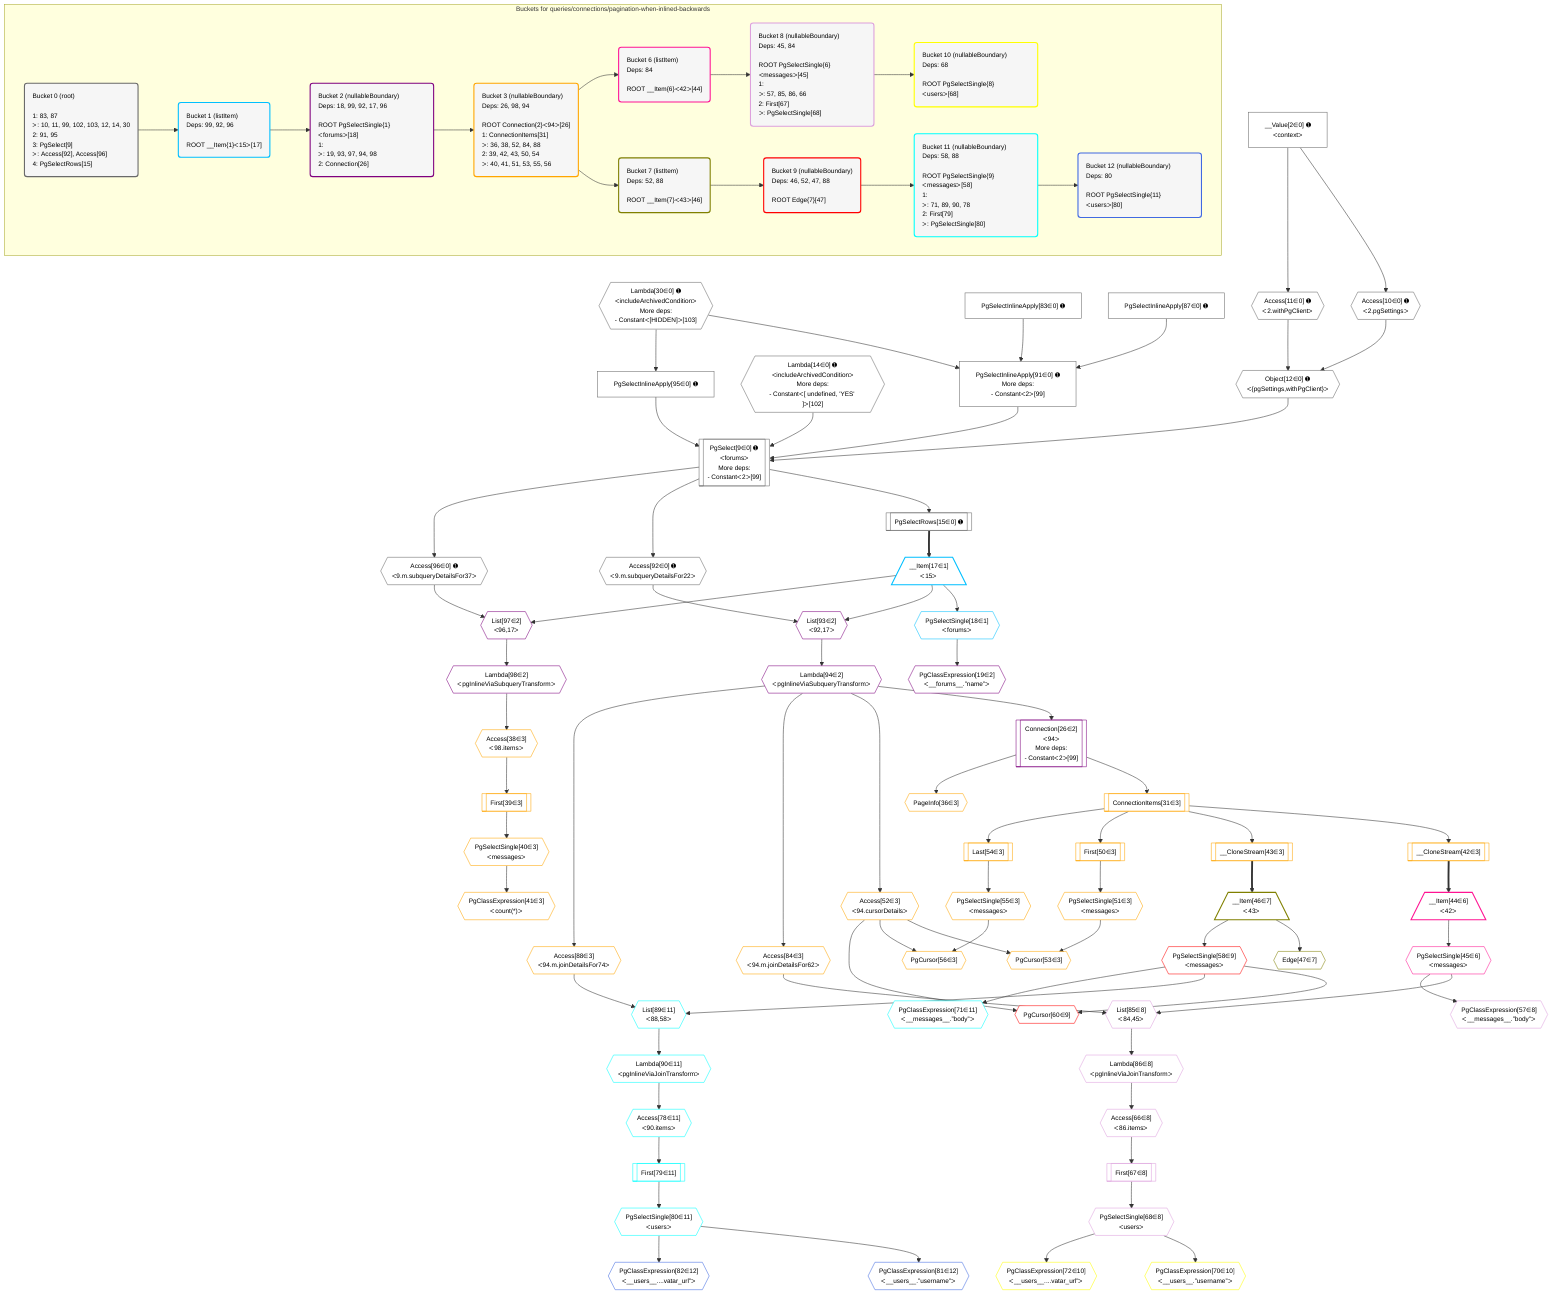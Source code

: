 %%{init: {'themeVariables': { 'fontSize': '12px'}}}%%
graph TD
    classDef path fill:#eee,stroke:#000,color:#000
    classDef plan fill:#fff,stroke-width:1px,color:#000
    classDef itemplan fill:#fff,stroke-width:2px,color:#000
    classDef unbatchedplan fill:#dff,stroke-width:1px,color:#000
    classDef sideeffectplan fill:#fcc,stroke-width:2px,color:#000
    classDef bucket fill:#f6f6f6,color:#000,stroke-width:2px,text-align:left

    subgraph "Buckets for queries/connections/pagination-when-inlined-backwards"
    Bucket0("Bucket 0 (root)<br /><br />1: 83, 87<br />ᐳ: 10, 11, 99, 102, 103, 12, 14, 30<br />2: 91, 95<br />3: PgSelect[9]<br />ᐳ: Access[92], Access[96]<br />4: PgSelectRows[15]"):::bucket
    Bucket1("Bucket 1 (listItem)<br />Deps: 99, 92, 96<br /><br />ROOT __Item{1}ᐸ15ᐳ[17]"):::bucket
    Bucket2("Bucket 2 (nullableBoundary)<br />Deps: 18, 99, 92, 17, 96<br /><br />ROOT PgSelectSingle{1}ᐸforumsᐳ[18]<br />1: <br />ᐳ: 19, 93, 97, 94, 98<br />2: Connection[26]"):::bucket
    Bucket3("Bucket 3 (nullableBoundary)<br />Deps: 26, 98, 94<br /><br />ROOT Connection{2}ᐸ94ᐳ[26]<br />1: ConnectionItems[31]<br />ᐳ: 36, 38, 52, 84, 88<br />2: 39, 42, 43, 50, 54<br />ᐳ: 40, 41, 51, 53, 55, 56"):::bucket
    Bucket6("Bucket 6 (listItem)<br />Deps: 84<br /><br />ROOT __Item{6}ᐸ42ᐳ[44]"):::bucket
    Bucket7("Bucket 7 (listItem)<br />Deps: 52, 88<br /><br />ROOT __Item{7}ᐸ43ᐳ[46]"):::bucket
    Bucket8("Bucket 8 (nullableBoundary)<br />Deps: 45, 84<br /><br />ROOT PgSelectSingle{6}ᐸmessagesᐳ[45]<br />1: <br />ᐳ: 57, 85, 86, 66<br />2: First[67]<br />ᐳ: PgSelectSingle[68]"):::bucket
    Bucket9("Bucket 9 (nullableBoundary)<br />Deps: 46, 52, 47, 88<br /><br />ROOT Edge{7}[47]"):::bucket
    Bucket10("Bucket 10 (nullableBoundary)<br />Deps: 68<br /><br />ROOT PgSelectSingle{8}ᐸusersᐳ[68]"):::bucket
    Bucket11("Bucket 11 (nullableBoundary)<br />Deps: 58, 88<br /><br />ROOT PgSelectSingle{9}ᐸmessagesᐳ[58]<br />1: <br />ᐳ: 71, 89, 90, 78<br />2: First[79]<br />ᐳ: PgSelectSingle[80]"):::bucket
    Bucket12("Bucket 12 (nullableBoundary)<br />Deps: 80<br /><br />ROOT PgSelectSingle{11}ᐸusersᐳ[80]"):::bucket
    end
    Bucket0 --> Bucket1
    Bucket1 --> Bucket2
    Bucket2 --> Bucket3
    Bucket3 --> Bucket6 & Bucket7
    Bucket6 --> Bucket8
    Bucket7 --> Bucket9
    Bucket8 --> Bucket10
    Bucket9 --> Bucket11
    Bucket11 --> Bucket12

    %% plan dependencies
    PgSelect9[["PgSelect[9∈0] ➊<br />ᐸforumsᐳ<br />More deps:<br />- Constantᐸ2ᐳ[99]"]]:::plan
    Object12{{"Object[12∈0] ➊<br />ᐸ{pgSettings,withPgClient}ᐳ"}}:::plan
    Lambda14{{"Lambda[14∈0] ➊<br />ᐸincludeArchivedConditionᐳ<br />More deps:<br />- Constantᐸ[ undefined, 'YES' ]ᐳ[102]"}}:::plan
    PgSelectInlineApply91["PgSelectInlineApply[91∈0] ➊<br />More deps:<br />- Constantᐸ2ᐳ[99]"]:::plan
    PgSelectInlineApply95["PgSelectInlineApply[95∈0] ➊"]:::plan
    Object12 & Lambda14 & PgSelectInlineApply91 & PgSelectInlineApply95 --> PgSelect9
    Lambda30{{"Lambda[30∈0] ➊<br />ᐸincludeArchivedConditionᐳ<br />More deps:<br />- Constantᐸ[HIDDEN]ᐳ[103]"}}:::plan
    PgSelectInlineApply83["PgSelectInlineApply[83∈0] ➊"]:::plan
    PgSelectInlineApply87["PgSelectInlineApply[87∈0] ➊"]:::plan
    Lambda30 & PgSelectInlineApply83 & PgSelectInlineApply87 --> PgSelectInlineApply91
    Access10{{"Access[10∈0] ➊<br />ᐸ2.pgSettingsᐳ"}}:::plan
    Access11{{"Access[11∈0] ➊<br />ᐸ2.withPgClientᐳ"}}:::plan
    Access10 & Access11 --> Object12
    __Value2["__Value[2∈0] ➊<br />ᐸcontextᐳ"]:::plan
    __Value2 --> Access10
    __Value2 --> Access11
    PgSelectRows15[["PgSelectRows[15∈0] ➊"]]:::plan
    PgSelect9 --> PgSelectRows15
    Access92{{"Access[92∈0] ➊<br />ᐸ9.m.subqueryDetailsFor22ᐳ"}}:::plan
    PgSelect9 --> Access92
    Lambda30 --> PgSelectInlineApply95
    Access96{{"Access[96∈0] ➊<br />ᐸ9.m.subqueryDetailsFor37ᐳ"}}:::plan
    PgSelect9 --> Access96
    __Item17[/"__Item[17∈1]<br />ᐸ15ᐳ"\]:::itemplan
    PgSelectRows15 ==> __Item17
    PgSelectSingle18{{"PgSelectSingle[18∈1]<br />ᐸforumsᐳ"}}:::plan
    __Item17 --> PgSelectSingle18
    Connection26[["Connection[26∈2]<br />ᐸ94ᐳ<br />More deps:<br />- Constantᐸ2ᐳ[99]"]]:::plan
    Lambda94{{"Lambda[94∈2]<br />ᐸpgInlineViaSubqueryTransformᐳ"}}:::plan
    Lambda94 --> Connection26
    List93{{"List[93∈2]<br />ᐸ92,17ᐳ"}}:::plan
    Access92 & __Item17 --> List93
    List97{{"List[97∈2]<br />ᐸ96,17ᐳ"}}:::plan
    Access96 & __Item17 --> List97
    PgClassExpression19{{"PgClassExpression[19∈2]<br />ᐸ__forums__.”name”ᐳ"}}:::plan
    PgSelectSingle18 --> PgClassExpression19
    List93 --> Lambda94
    Lambda98{{"Lambda[98∈2]<br />ᐸpgInlineViaSubqueryTransformᐳ"}}:::plan
    List97 --> Lambda98
    PgCursor53{{"PgCursor[53∈3]"}}:::plan
    PgSelectSingle51{{"PgSelectSingle[51∈3]<br />ᐸmessagesᐳ"}}:::plan
    Access52{{"Access[52∈3]<br />ᐸ94.cursorDetailsᐳ"}}:::plan
    PgSelectSingle51 & Access52 --> PgCursor53
    PgCursor56{{"PgCursor[56∈3]"}}:::plan
    PgSelectSingle55{{"PgSelectSingle[55∈3]<br />ᐸmessagesᐳ"}}:::plan
    PgSelectSingle55 & Access52 --> PgCursor56
    ConnectionItems31[["ConnectionItems[31∈3]"]]:::plan
    Connection26 --> ConnectionItems31
    PageInfo36{{"PageInfo[36∈3]"}}:::plan
    Connection26 --> PageInfo36
    Access38{{"Access[38∈3]<br />ᐸ98.itemsᐳ"}}:::plan
    Lambda98 --> Access38
    First39[["First[39∈3]"]]:::plan
    Access38 --> First39
    PgSelectSingle40{{"PgSelectSingle[40∈3]<br />ᐸmessagesᐳ"}}:::plan
    First39 --> PgSelectSingle40
    PgClassExpression41{{"PgClassExpression[41∈3]<br />ᐸcount(*)ᐳ"}}:::plan
    PgSelectSingle40 --> PgClassExpression41
    __CloneStream42[["__CloneStream[42∈3]"]]:::plan
    ConnectionItems31 --> __CloneStream42
    __CloneStream43[["__CloneStream[43∈3]"]]:::plan
    ConnectionItems31 --> __CloneStream43
    First50[["First[50∈3]"]]:::plan
    ConnectionItems31 --> First50
    First50 --> PgSelectSingle51
    Lambda94 --> Access52
    Last54[["Last[54∈3]"]]:::plan
    ConnectionItems31 --> Last54
    Last54 --> PgSelectSingle55
    Access84{{"Access[84∈3]<br />ᐸ94.m.joinDetailsFor62ᐳ"}}:::plan
    Lambda94 --> Access84
    Access88{{"Access[88∈3]<br />ᐸ94.m.joinDetailsFor74ᐳ"}}:::plan
    Lambda94 --> Access88
    __Item44[/"__Item[44∈6]<br />ᐸ42ᐳ"\]:::itemplan
    __CloneStream42 ==> __Item44
    PgSelectSingle45{{"PgSelectSingle[45∈6]<br />ᐸmessagesᐳ"}}:::plan
    __Item44 --> PgSelectSingle45
    __Item46[/"__Item[46∈7]<br />ᐸ43ᐳ"\]:::itemplan
    __CloneStream43 ==> __Item46
    Edge47{{"Edge[47∈7]"}}:::plan
    __Item46 --> Edge47
    List85{{"List[85∈8]<br />ᐸ84,45ᐳ"}}:::plan
    Access84 & PgSelectSingle45 --> List85
    PgClassExpression57{{"PgClassExpression[57∈8]<br />ᐸ__messages__.”body”ᐳ"}}:::plan
    PgSelectSingle45 --> PgClassExpression57
    Access66{{"Access[66∈8]<br />ᐸ86.itemsᐳ"}}:::plan
    Lambda86{{"Lambda[86∈8]<br />ᐸpgInlineViaJoinTransformᐳ"}}:::plan
    Lambda86 --> Access66
    First67[["First[67∈8]"]]:::plan
    Access66 --> First67
    PgSelectSingle68{{"PgSelectSingle[68∈8]<br />ᐸusersᐳ"}}:::plan
    First67 --> PgSelectSingle68
    List85 --> Lambda86
    PgCursor60{{"PgCursor[60∈9]"}}:::plan
    PgSelectSingle58{{"PgSelectSingle[58∈9]<br />ᐸmessagesᐳ"}}:::plan
    PgSelectSingle58 & Access52 --> PgCursor60
    __Item46 --> PgSelectSingle58
    PgClassExpression70{{"PgClassExpression[70∈10]<br />ᐸ__users__.”username”ᐳ"}}:::plan
    PgSelectSingle68 --> PgClassExpression70
    PgClassExpression72{{"PgClassExpression[72∈10]<br />ᐸ__users__....vatar_url”ᐳ"}}:::plan
    PgSelectSingle68 --> PgClassExpression72
    List89{{"List[89∈11]<br />ᐸ88,58ᐳ"}}:::plan
    Access88 & PgSelectSingle58 --> List89
    PgClassExpression71{{"PgClassExpression[71∈11]<br />ᐸ__messages__.”body”ᐳ"}}:::plan
    PgSelectSingle58 --> PgClassExpression71
    Access78{{"Access[78∈11]<br />ᐸ90.itemsᐳ"}}:::plan
    Lambda90{{"Lambda[90∈11]<br />ᐸpgInlineViaJoinTransformᐳ"}}:::plan
    Lambda90 --> Access78
    First79[["First[79∈11]"]]:::plan
    Access78 --> First79
    PgSelectSingle80{{"PgSelectSingle[80∈11]<br />ᐸusersᐳ"}}:::plan
    First79 --> PgSelectSingle80
    List89 --> Lambda90
    PgClassExpression81{{"PgClassExpression[81∈12]<br />ᐸ__users__.”username”ᐳ"}}:::plan
    PgSelectSingle80 --> PgClassExpression81
    PgClassExpression82{{"PgClassExpression[82∈12]<br />ᐸ__users__....vatar_url”ᐳ"}}:::plan
    PgSelectSingle80 --> PgClassExpression82

    %% define steps
    classDef bucket0 stroke:#696969
    class Bucket0,__Value2,PgSelect9,Access10,Access11,Object12,Lambda14,PgSelectRows15,Lambda30,PgSelectInlineApply83,PgSelectInlineApply87,PgSelectInlineApply91,Access92,PgSelectInlineApply95,Access96 bucket0
    classDef bucket1 stroke:#00bfff
    class Bucket1,__Item17,PgSelectSingle18 bucket1
    classDef bucket2 stroke:#7f007f
    class Bucket2,PgClassExpression19,Connection26,List93,Lambda94,List97,Lambda98 bucket2
    classDef bucket3 stroke:#ffa500
    class Bucket3,ConnectionItems31,PageInfo36,Access38,First39,PgSelectSingle40,PgClassExpression41,__CloneStream42,__CloneStream43,First50,PgSelectSingle51,Access52,PgCursor53,Last54,PgSelectSingle55,PgCursor56,Access84,Access88 bucket3
    classDef bucket6 stroke:#ff1493
    class Bucket6,__Item44,PgSelectSingle45 bucket6
    classDef bucket7 stroke:#808000
    class Bucket7,__Item46,Edge47 bucket7
    classDef bucket8 stroke:#dda0dd
    class Bucket8,PgClassExpression57,Access66,First67,PgSelectSingle68,List85,Lambda86 bucket8
    classDef bucket9 stroke:#ff0000
    class Bucket9,PgSelectSingle58,PgCursor60 bucket9
    classDef bucket10 stroke:#ffff00
    class Bucket10,PgClassExpression70,PgClassExpression72 bucket10
    classDef bucket11 stroke:#00ffff
    class Bucket11,PgClassExpression71,Access78,First79,PgSelectSingle80,List89,Lambda90 bucket11
    classDef bucket12 stroke:#4169e1
    class Bucket12,PgClassExpression81,PgClassExpression82 bucket12